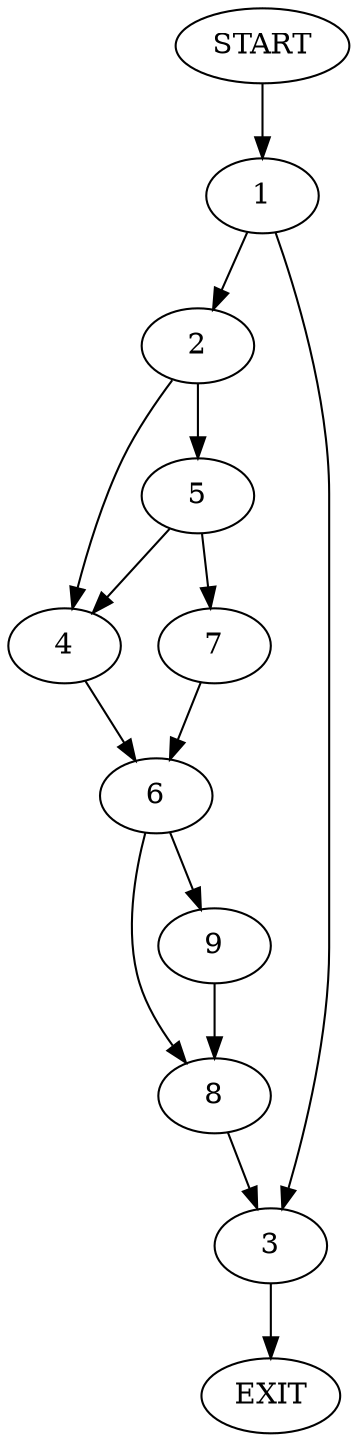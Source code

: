 digraph {
0 [label="START"]
10 [label="EXIT"]
0 -> 1
1 -> 2
1 -> 3
3 -> 10
2 -> 4
2 -> 5
4 -> 6
5 -> 4
5 -> 7
7 -> 6
6 -> 8
6 -> 9
8 -> 3
9 -> 8
}
